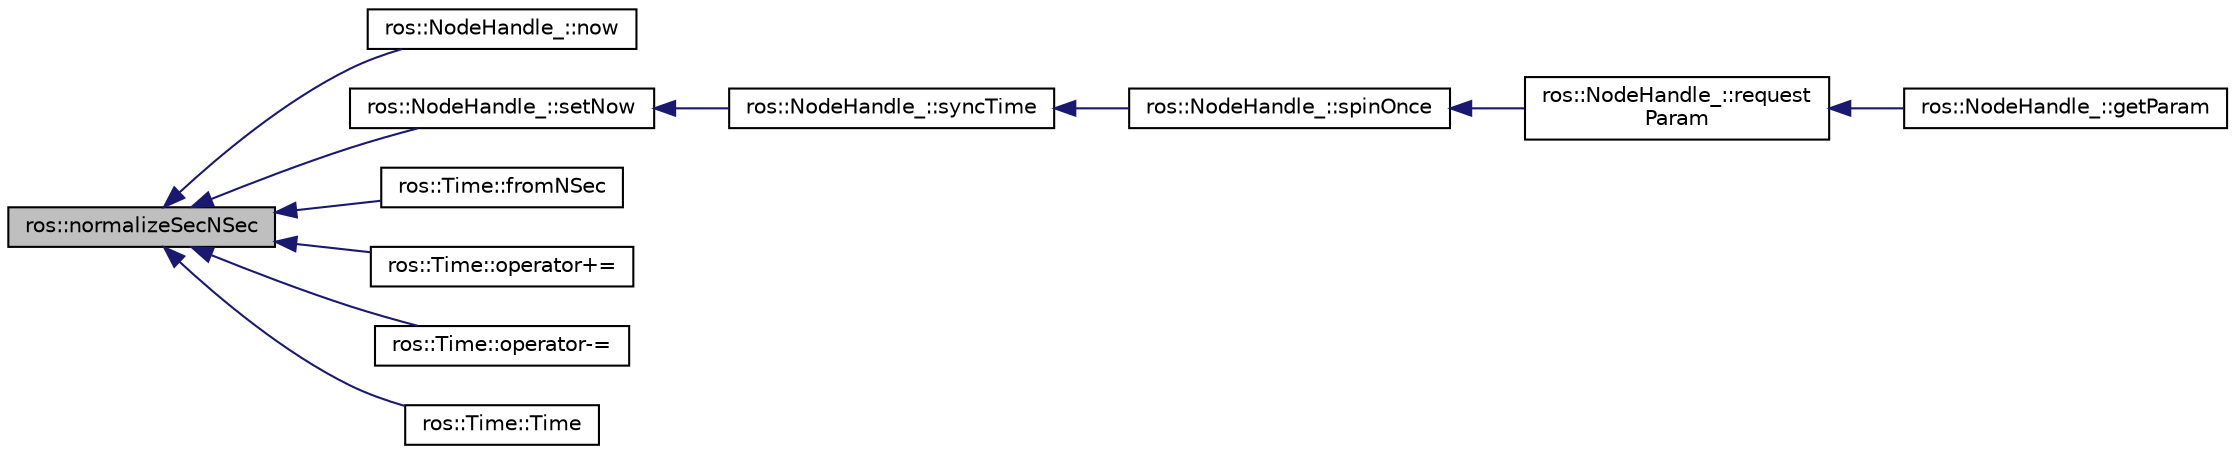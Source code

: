 digraph "ros::normalizeSecNSec"
{
  edge [fontname="Helvetica",fontsize="10",labelfontname="Helvetica",labelfontsize="10"];
  node [fontname="Helvetica",fontsize="10",shape=record];
  rankdir="LR";
  Node1 [label="ros::normalizeSecNSec",height=0.2,width=0.4,color="black", fillcolor="grey75", style="filled" fontcolor="black"];
  Node1 -> Node2 [dir="back",color="midnightblue",fontsize="10",style="solid",fontname="Helvetica"];
  Node2 [label="ros::NodeHandle_::now",height=0.2,width=0.4,color="black", fillcolor="white", style="filled",URL="$classros_1_1_node_handle__.html#adaa1afdf5ef97f12f820f8767b6c7cd3"];
  Node1 -> Node3 [dir="back",color="midnightblue",fontsize="10",style="solid",fontname="Helvetica"];
  Node3 [label="ros::NodeHandle_::setNow",height=0.2,width=0.4,color="black", fillcolor="white", style="filled",URL="$classros_1_1_node_handle__.html#a93227fd969fcb4e888aca0704d3cb31a"];
  Node3 -> Node4 [dir="back",color="midnightblue",fontsize="10",style="solid",fontname="Helvetica"];
  Node4 [label="ros::NodeHandle_::syncTime",height=0.2,width=0.4,color="black", fillcolor="white", style="filled",URL="$classros_1_1_node_handle__.html#a3c7aff10f36b29378a9437a468763449"];
  Node4 -> Node5 [dir="back",color="midnightblue",fontsize="10",style="solid",fontname="Helvetica"];
  Node5 [label="ros::NodeHandle_::spinOnce",height=0.2,width=0.4,color="black", fillcolor="white", style="filled",URL="$classros_1_1_node_handle__.html#a84759ad12f60ae2e0627a9a51a212b98"];
  Node5 -> Node6 [dir="back",color="midnightblue",fontsize="10",style="solid",fontname="Helvetica"];
  Node6 [label="ros::NodeHandle_::request\lParam",height=0.2,width=0.4,color="black", fillcolor="white", style="filled",URL="$classros_1_1_node_handle__.html#a106bf555f9d5542794d9f4425f1c1272"];
  Node6 -> Node7 [dir="back",color="midnightblue",fontsize="10",style="solid",fontname="Helvetica"];
  Node7 [label="ros::NodeHandle_::getParam",height=0.2,width=0.4,color="black", fillcolor="white", style="filled",URL="$classros_1_1_node_handle__.html#a085148f0e86141abc2e68a95bb3d00b8"];
  Node1 -> Node8 [dir="back",color="midnightblue",fontsize="10",style="solid",fontname="Helvetica"];
  Node8 [label="ros::Time::fromNSec",height=0.2,width=0.4,color="black", fillcolor="white", style="filled",URL="$classros_1_1_time.html#ab514665deba4d357f41c2cb56c009ec0"];
  Node1 -> Node9 [dir="back",color="midnightblue",fontsize="10",style="solid",fontname="Helvetica"];
  Node9 [label="ros::Time::operator+=",height=0.2,width=0.4,color="black", fillcolor="white", style="filled",URL="$classros_1_1_time.html#a6fa81f1713d88454a9e472f06a71d8da"];
  Node1 -> Node10 [dir="back",color="midnightblue",fontsize="10",style="solid",fontname="Helvetica"];
  Node10 [label="ros::Time::operator-=",height=0.2,width=0.4,color="black", fillcolor="white", style="filled",URL="$classros_1_1_time.html#a143318c811bb54fb2a62f41818f78f89"];
  Node1 -> Node11 [dir="back",color="midnightblue",fontsize="10",style="solid",fontname="Helvetica"];
  Node11 [label="ros::Time::Time",height=0.2,width=0.4,color="black", fillcolor="white", style="filled",URL="$classros_1_1_time.html#ad19182c5d3de466157d959c069d60052"];
}
